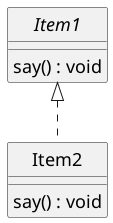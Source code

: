 @startuml
skinparam classAttributeIconSize 0
skinparam monochrome true
skinparam classFontSize 18
skinparam classFontName Menlo
skinparam classAttributeFontSize 18
skinparam classAttributeFontName Menlo
skinparam shadowing false

hide circle

interface Item1 {
 say() : void
}
class Item2 implements Item1 {
 say() : void
}

@enduml